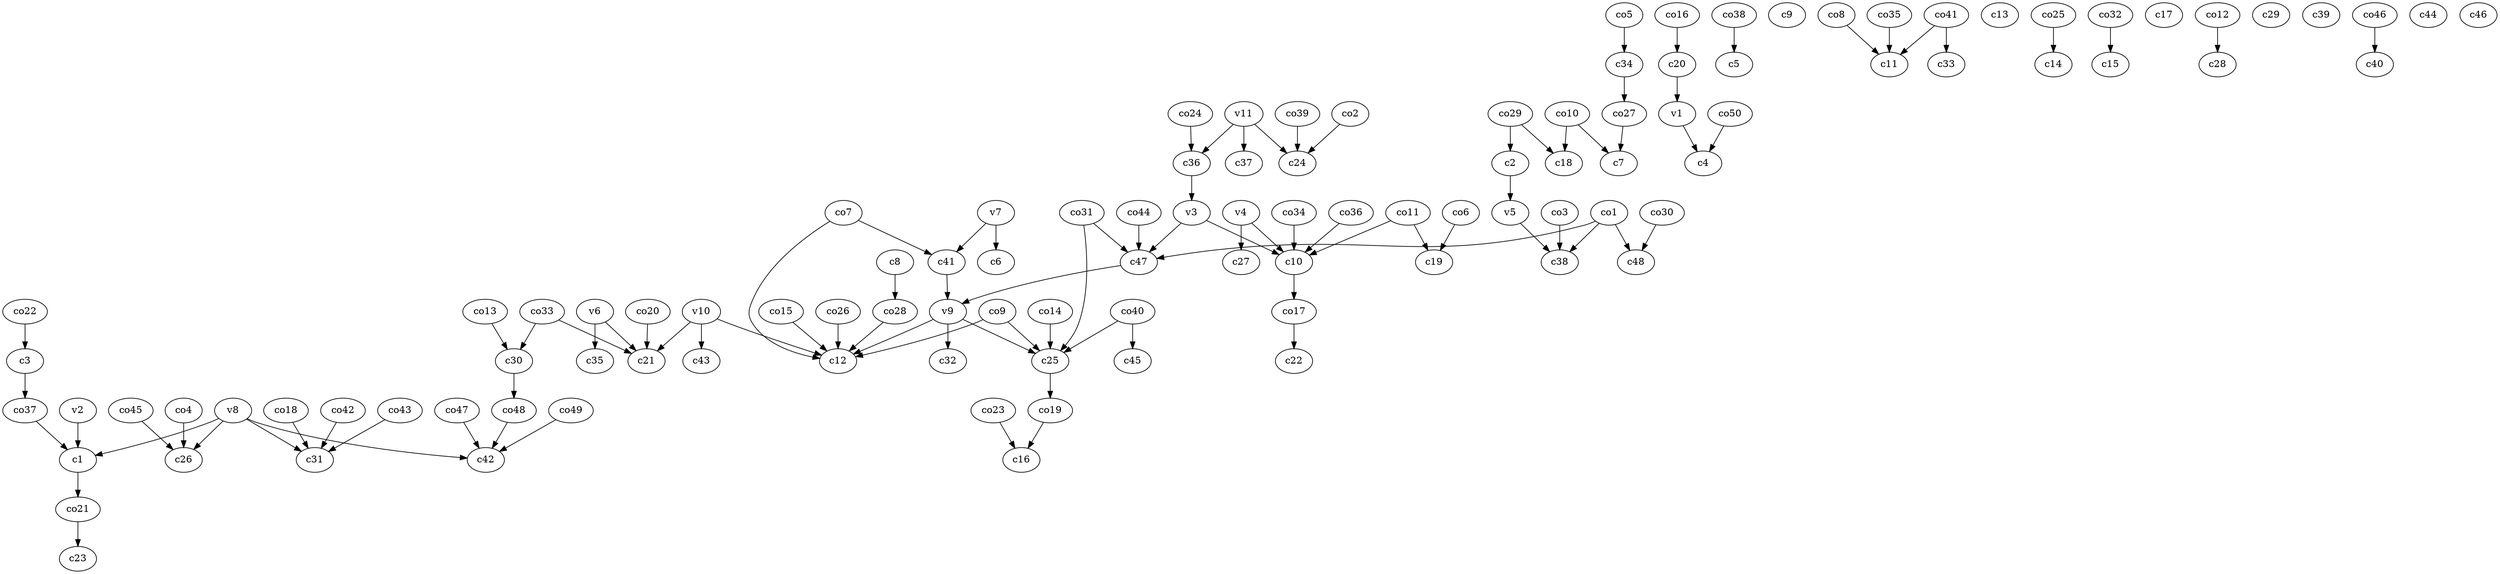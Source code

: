 strict digraph  {
c1;
c2;
c3;
c4;
c5;
c6;
c7;
c8;
c9;
c10;
c11;
c12;
c13;
c14;
c15;
c16;
c17;
c18;
c19;
c20;
c21;
c22;
c23;
c24;
c25;
c26;
c27;
c28;
c29;
c30;
c31;
c32;
c33;
c34;
c35;
c36;
c37;
c38;
c39;
c40;
c41;
c42;
c43;
c44;
c45;
c46;
c47;
c48;
v1;
v2;
v3;
v4;
v5;
v6;
v7;
v8;
v9;
v10;
v11;
co1;
co2;
co3;
co4;
co5;
co6;
co7;
co8;
co9;
co10;
co11;
co12;
co13;
co14;
co15;
co16;
co17;
co18;
co19;
co20;
co21;
co22;
co23;
co24;
co25;
co26;
co27;
co28;
co29;
co30;
co31;
co32;
co33;
co34;
co35;
co36;
co37;
co38;
co39;
co40;
co41;
co42;
co43;
co44;
co45;
co46;
co47;
co48;
co49;
co50;
c1 -> co21  [weight=1];
c2 -> v5  [weight=1];
c3 -> co37  [weight=1];
c8 -> co28  [weight=1];
c10 -> co17  [weight=1];
c20 -> v1  [weight=1];
c25 -> co19  [weight=1];
c30 -> co48  [weight=1];
c34 -> co27  [weight=1];
c36 -> v3  [weight=1];
c41 -> v9  [weight=1];
c47 -> v9  [weight=1];
v1 -> c4  [weight=1];
v2 -> c1  [weight=1];
v3 -> c47  [weight=1];
v3 -> c10  [weight=1];
v4 -> c10  [weight=1];
v4 -> c27  [weight=1];
v5 -> c38  [weight=1];
v6 -> c35  [weight=1];
v6 -> c21  [weight=1];
v7 -> c6  [weight=1];
v7 -> c41  [weight=1];
v8 -> c1  [weight=1];
v8 -> c26  [weight=1];
v8 -> c31  [weight=1];
v8 -> c42  [weight=1];
v9 -> c32  [weight=1];
v9 -> c12  [weight=1];
v9 -> c25  [weight=1];
v10 -> c21  [weight=1];
v10 -> c12  [weight=1];
v10 -> c43  [weight=1];
v11 -> c37  [weight=1];
v11 -> c36  [weight=1];
v11 -> c24  [weight=1];
co1 -> c38  [weight=1];
co1 -> c47  [weight=1];
co1 -> c48  [weight=1];
co2 -> c24  [weight=1];
co3 -> c38  [weight=1];
co4 -> c26  [weight=1];
co5 -> c34  [weight=1];
co6 -> c19  [weight=1];
co7 -> c12  [weight=1];
co7 -> c41  [weight=1];
co8 -> c11  [weight=1];
co9 -> c25  [weight=1];
co9 -> c12  [weight=1];
co10 -> c18  [weight=1];
co10 -> c7  [weight=1];
co11 -> c10  [weight=1];
co11 -> c19  [weight=1];
co12 -> c28  [weight=1];
co13 -> c30  [weight=1];
co14 -> c25  [weight=1];
co15 -> c12  [weight=1];
co16 -> c20  [weight=1];
co17 -> c22  [weight=1];
co18 -> c31  [weight=1];
co19 -> c16  [weight=1];
co20 -> c21  [weight=1];
co21 -> c23  [weight=1];
co22 -> c3  [weight=1];
co23 -> c16  [weight=1];
co24 -> c36  [weight=1];
co25 -> c14  [weight=1];
co26 -> c12  [weight=1];
co27 -> c7  [weight=1];
co28 -> c12  [weight=1];
co29 -> c2  [weight=1];
co29 -> c18  [weight=1];
co30 -> c48  [weight=1];
co31 -> c25  [weight=1];
co31 -> c47  [weight=1];
co32 -> c15  [weight=1];
co33 -> c30  [weight=1];
co33 -> c21  [weight=1];
co34 -> c10  [weight=1];
co35 -> c11  [weight=1];
co36 -> c10  [weight=1];
co37 -> c1  [weight=1];
co38 -> c5  [weight=1];
co39 -> c24  [weight=1];
co40 -> c45  [weight=1];
co40 -> c25  [weight=1];
co41 -> c11  [weight=1];
co41 -> c33  [weight=1];
co42 -> c31  [weight=1];
co43 -> c31  [weight=1];
co44 -> c47  [weight=1];
co45 -> c26  [weight=1];
co46 -> c40  [weight=1];
co47 -> c42  [weight=1];
co48 -> c42  [weight=1];
co49 -> c42  [weight=1];
co50 -> c4  [weight=1];
}
